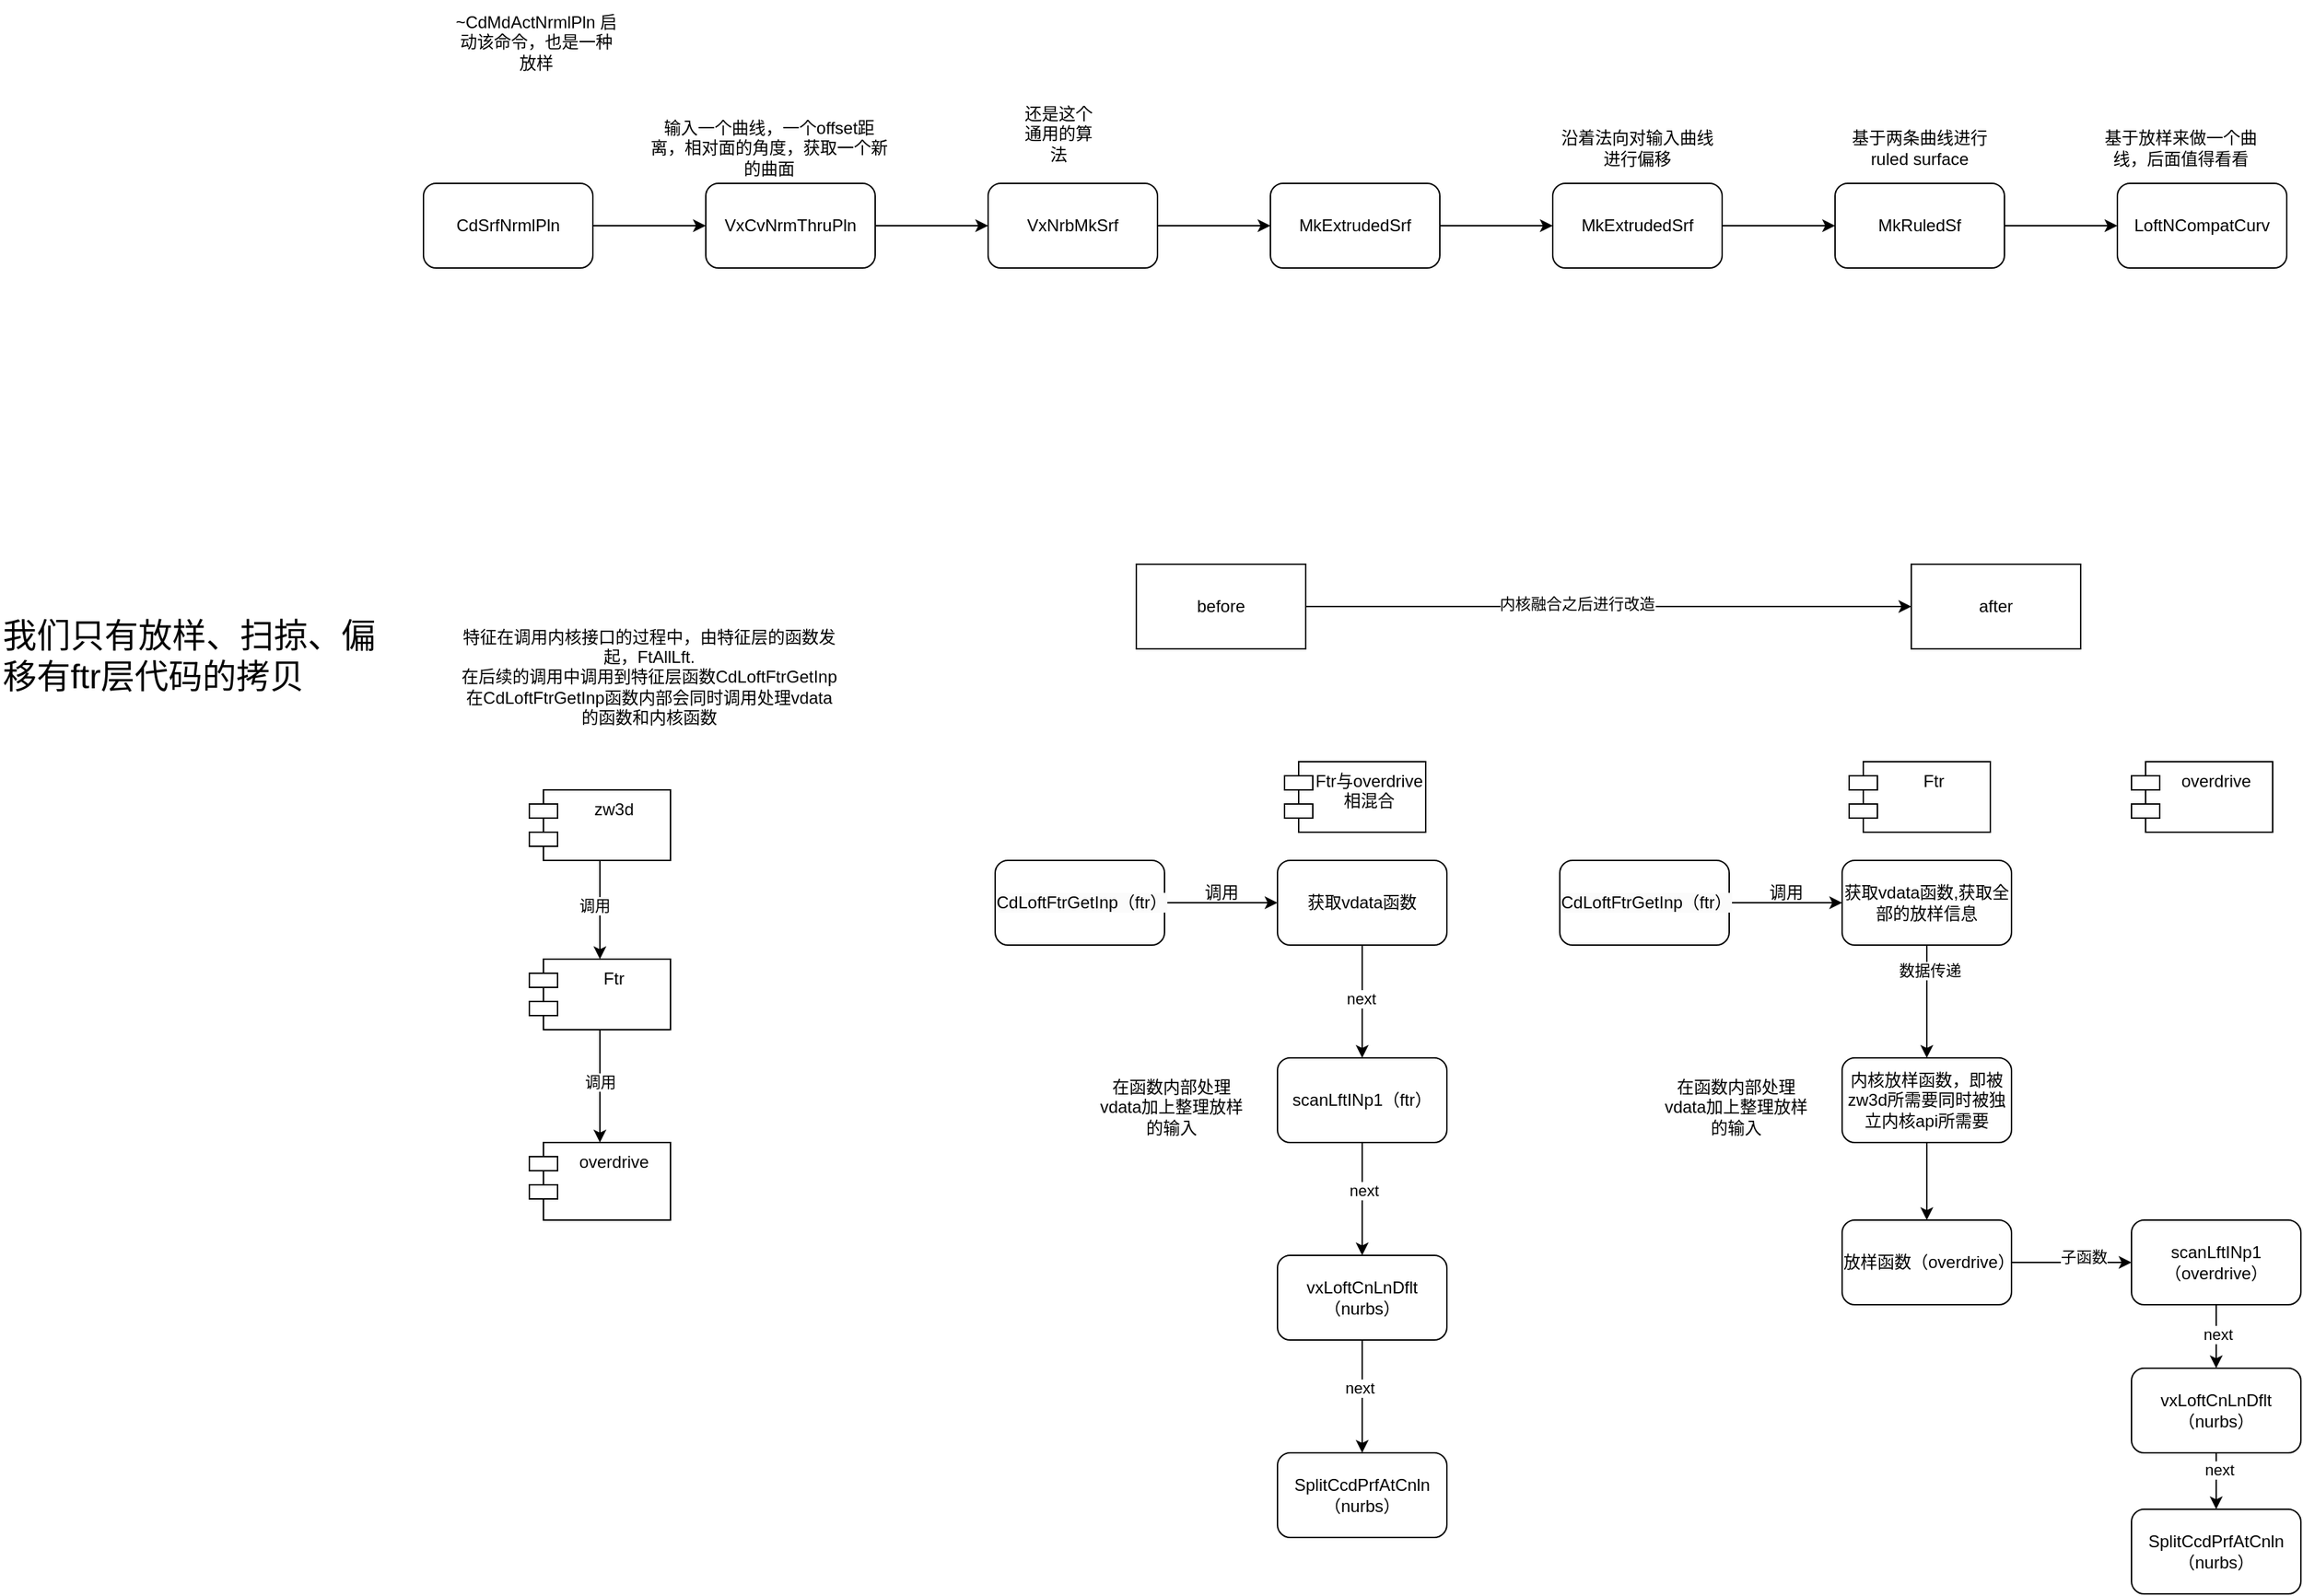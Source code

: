 <mxfile version="26.1.0">
  <diagram name="第 1 页" id="YE1NN4_8z4oJuWLOnsad">
    <mxGraphModel dx="1735" dy="1015" grid="1" gridSize="10" guides="1" tooltips="1" connect="1" arrows="1" fold="1" page="1" pageScale="1" pageWidth="827" pageHeight="1169" math="0" shadow="0">
      <root>
        <mxCell id="0" />
        <mxCell id="1" parent="0" />
        <mxCell id="gFtl9yLH4QGsgzcVb07t-3" value="" style="edgeStyle=orthogonalEdgeStyle;rounded=0;orthogonalLoop=1;jettySize=auto;html=1;" parent="1" source="gFtl9yLH4QGsgzcVb07t-1" target="gFtl9yLH4QGsgzcVb07t-2" edge="1">
          <mxGeometry relative="1" as="geometry" />
        </mxCell>
        <mxCell id="gFtl9yLH4QGsgzcVb07t-1" value="CdSrfNrmlPln" style="rounded=1;whiteSpace=wrap;html=1;" parent="1" vertex="1">
          <mxGeometry x="480" y="490" width="120" height="60" as="geometry" />
        </mxCell>
        <mxCell id="gFtl9yLH4QGsgzcVb07t-7" value="" style="edgeStyle=orthogonalEdgeStyle;rounded=0;orthogonalLoop=1;jettySize=auto;html=1;" parent="1" source="gFtl9yLH4QGsgzcVb07t-2" target="gFtl9yLH4QGsgzcVb07t-6" edge="1">
          <mxGeometry relative="1" as="geometry" />
        </mxCell>
        <mxCell id="gFtl9yLH4QGsgzcVb07t-2" value="VxCvNrmThruPln" style="rounded=1;whiteSpace=wrap;html=1;" parent="1" vertex="1">
          <mxGeometry x="680" y="490" width="120" height="60" as="geometry" />
        </mxCell>
        <mxCell id="gFtl9yLH4QGsgzcVb07t-4" value="输入一个曲线，一个offset距离，相对面的角度，获取一个新的曲面" style="text;html=1;align=center;verticalAlign=middle;whiteSpace=wrap;rounded=0;" parent="1" vertex="1">
          <mxGeometry x="640" y="450" width="170" height="30" as="geometry" />
        </mxCell>
        <mxCell id="gFtl9yLH4QGsgzcVb07t-11" value="" style="edgeStyle=orthogonalEdgeStyle;rounded=0;orthogonalLoop=1;jettySize=auto;html=1;" parent="1" source="gFtl9yLH4QGsgzcVb07t-6" target="gFtl9yLH4QGsgzcVb07t-10" edge="1">
          <mxGeometry relative="1" as="geometry" />
        </mxCell>
        <mxCell id="gFtl9yLH4QGsgzcVb07t-6" value="VxNrbMkSrf" style="whiteSpace=wrap;html=1;rounded=1;" parent="1" vertex="1">
          <mxGeometry x="880" y="490" width="120" height="60" as="geometry" />
        </mxCell>
        <mxCell id="gFtl9yLH4QGsgzcVb07t-9" value="还是这个通用的算法" style="text;strokeColor=none;align=center;fillColor=none;html=1;verticalAlign=middle;whiteSpace=wrap;rounded=0;" parent="1" vertex="1">
          <mxGeometry x="900" y="440" width="60" height="30" as="geometry" />
        </mxCell>
        <mxCell id="gFtl9yLH4QGsgzcVb07t-13" value="" style="edgeStyle=orthogonalEdgeStyle;rounded=0;orthogonalLoop=1;jettySize=auto;html=1;" parent="1" source="gFtl9yLH4QGsgzcVb07t-10" target="gFtl9yLH4QGsgzcVb07t-12" edge="1">
          <mxGeometry relative="1" as="geometry" />
        </mxCell>
        <mxCell id="gFtl9yLH4QGsgzcVb07t-10" value="MkExtrudedSrf" style="whiteSpace=wrap;html=1;rounded=1;" parent="1" vertex="1">
          <mxGeometry x="1080" y="490" width="120" height="60" as="geometry" />
        </mxCell>
        <mxCell id="gFtl9yLH4QGsgzcVb07t-17" value="" style="edgeStyle=orthogonalEdgeStyle;rounded=0;orthogonalLoop=1;jettySize=auto;html=1;" parent="1" source="gFtl9yLH4QGsgzcVb07t-12" target="gFtl9yLH4QGsgzcVb07t-16" edge="1">
          <mxGeometry relative="1" as="geometry" />
        </mxCell>
        <mxCell id="gFtl9yLH4QGsgzcVb07t-12" value="MkExtrudedSrf" style="whiteSpace=wrap;html=1;rounded=1;" parent="1" vertex="1">
          <mxGeometry x="1280" y="490" width="120" height="60" as="geometry" />
        </mxCell>
        <mxCell id="gFtl9yLH4QGsgzcVb07t-15" value="沿着法向对输入曲线进行偏移" style="text;strokeColor=none;align=center;fillColor=none;html=1;verticalAlign=middle;whiteSpace=wrap;rounded=0;" parent="1" vertex="1">
          <mxGeometry x="1280" y="450" width="120" height="30" as="geometry" />
        </mxCell>
        <mxCell id="gFtl9yLH4QGsgzcVb07t-20" value="" style="edgeStyle=orthogonalEdgeStyle;rounded=0;orthogonalLoop=1;jettySize=auto;html=1;" parent="1" source="gFtl9yLH4QGsgzcVb07t-16" target="gFtl9yLH4QGsgzcVb07t-19" edge="1">
          <mxGeometry relative="1" as="geometry" />
        </mxCell>
        <mxCell id="gFtl9yLH4QGsgzcVb07t-16" value="MkRuledSf" style="whiteSpace=wrap;html=1;rounded=1;" parent="1" vertex="1">
          <mxGeometry x="1480" y="490" width="120" height="60" as="geometry" />
        </mxCell>
        <mxCell id="gFtl9yLH4QGsgzcVb07t-18" value="基于两条曲线进行ruled surface" style="text;strokeColor=none;align=center;fillColor=none;html=1;verticalAlign=middle;whiteSpace=wrap;rounded=0;" parent="1" vertex="1">
          <mxGeometry x="1480" y="450" width="120" height="30" as="geometry" />
        </mxCell>
        <mxCell id="gFtl9yLH4QGsgzcVb07t-19" value="LoftNCompatCurv" style="whiteSpace=wrap;html=1;rounded=1;" parent="1" vertex="1">
          <mxGeometry x="1680" y="490" width="120" height="60" as="geometry" />
        </mxCell>
        <mxCell id="gFtl9yLH4QGsgzcVb07t-21" value="基于放样来做一个曲线，后面值得看看" style="text;html=1;align=center;verticalAlign=middle;whiteSpace=wrap;rounded=0;" parent="1" vertex="1">
          <mxGeometry x="1670" y="450" width="110" height="30" as="geometry" />
        </mxCell>
        <mxCell id="gFtl9yLH4QGsgzcVb07t-22" value="~CdMdActNrmlPln 启动该命令，也是一种放样" style="text;html=1;align=center;verticalAlign=middle;whiteSpace=wrap;rounded=0;" parent="1" vertex="1">
          <mxGeometry x="500" y="360" width="120" height="60" as="geometry" />
        </mxCell>
        <mxCell id="E7HCygTMUPkI3ZFFRuIT-4" value="" style="edgeStyle=orthogonalEdgeStyle;rounded=0;orthogonalLoop=1;jettySize=auto;html=1;" parent="1" source="E7HCygTMUPkI3ZFFRuIT-2" target="E7HCygTMUPkI3ZFFRuIT-3" edge="1">
          <mxGeometry relative="1" as="geometry" />
        </mxCell>
        <mxCell id="E7HCygTMUPkI3ZFFRuIT-5" value="调用" style="edgeLabel;html=1;align=center;verticalAlign=middle;resizable=0;points=[];" parent="E7HCygTMUPkI3ZFFRuIT-4" vertex="1" connectable="0">
          <mxGeometry x="-0.075" relative="1" as="geometry">
            <mxPoint as="offset" />
          </mxGeometry>
        </mxCell>
        <mxCell id="E7HCygTMUPkI3ZFFRuIT-2" value="Ftr" style="shape=module;align=left;spacingLeft=20;align=center;verticalAlign=top;whiteSpace=wrap;html=1;" parent="1" vertex="1">
          <mxGeometry x="555" y="1040" width="100" height="50" as="geometry" />
        </mxCell>
        <mxCell id="E7HCygTMUPkI3ZFFRuIT-3" value="overdrive" style="shape=module;align=left;spacingLeft=20;align=center;verticalAlign=top;whiteSpace=wrap;html=1;" parent="1" vertex="1">
          <mxGeometry x="555" y="1170" width="100" height="55" as="geometry" />
        </mxCell>
        <mxCell id="E7HCygTMUPkI3ZFFRuIT-7" value="" style="edgeStyle=orthogonalEdgeStyle;rounded=0;orthogonalLoop=1;jettySize=auto;html=1;" parent="1" source="E7HCygTMUPkI3ZFFRuIT-6" target="E7HCygTMUPkI3ZFFRuIT-2" edge="1">
          <mxGeometry relative="1" as="geometry" />
        </mxCell>
        <mxCell id="E7HCygTMUPkI3ZFFRuIT-8" value="调用" style="edgeLabel;html=1;align=center;verticalAlign=middle;resizable=0;points=[];" parent="E7HCygTMUPkI3ZFFRuIT-7" vertex="1" connectable="0">
          <mxGeometry x="-0.1" y="-4" relative="1" as="geometry">
            <mxPoint as="offset" />
          </mxGeometry>
        </mxCell>
        <mxCell id="E7HCygTMUPkI3ZFFRuIT-6" value="zw3d" style="shape=module;align=left;spacingLeft=20;align=center;verticalAlign=top;whiteSpace=wrap;html=1;" parent="1" vertex="1">
          <mxGeometry x="555" y="920" width="100" height="50" as="geometry" />
        </mxCell>
        <mxCell id="E7HCygTMUPkI3ZFFRuIT-9" value="特征在调用内核接口的过程中，由特征层的函数发起，FtAllLft.&lt;div&gt;在后续的调用中调用到特征层函数CdLoftFtrGetInp&lt;/div&gt;&lt;div&gt;在CdLoftFtrGetInp函数内部会同时调用处理vdata的函数和内核函数&lt;/div&gt;" style="text;html=1;align=center;verticalAlign=middle;whiteSpace=wrap;rounded=0;" parent="1" vertex="1">
          <mxGeometry x="505" y="780" width="270" height="120" as="geometry" />
        </mxCell>
        <mxCell id="E7HCygTMUPkI3ZFFRuIT-13" value="" style="edgeStyle=orthogonalEdgeStyle;rounded=0;orthogonalLoop=1;jettySize=auto;html=1;" parent="1" source="E7HCygTMUPkI3ZFFRuIT-11" target="E7HCygTMUPkI3ZFFRuIT-12" edge="1">
          <mxGeometry relative="1" as="geometry" />
        </mxCell>
        <mxCell id="E7HCygTMUPkI3ZFFRuIT-11" value="&lt;br&gt;&lt;span style=&quot;color: rgb(0, 0, 0); font-family: Helvetica; font-size: 12px; font-style: normal; font-variant-ligatures: normal; font-variant-caps: normal; font-weight: 400; letter-spacing: normal; orphans: 2; text-align: center; text-indent: 0px; text-transform: none; widows: 2; word-spacing: 0px; -webkit-text-stroke-width: 0px; white-space: normal; background-color: rgb(251, 251, 251); text-decoration-thickness: initial; text-decoration-style: initial; text-decoration-color: initial; float: none; display: inline !important;&quot;&gt;CdLoftFtrGetInp（ftr）&lt;/span&gt;&lt;div&gt;&lt;br/&gt;&lt;/div&gt;" style="rounded=1;whiteSpace=wrap;html=1;" parent="1" vertex="1">
          <mxGeometry x="885" y="970" width="120" height="60" as="geometry" />
        </mxCell>
        <mxCell id="E7HCygTMUPkI3ZFFRuIT-16" value="" style="edgeStyle=orthogonalEdgeStyle;rounded=0;orthogonalLoop=1;jettySize=auto;html=1;" parent="1" source="E7HCygTMUPkI3ZFFRuIT-12" target="E7HCygTMUPkI3ZFFRuIT-15" edge="1">
          <mxGeometry relative="1" as="geometry" />
        </mxCell>
        <mxCell id="iRFBhF3S64qLbYSa44FG-7" value="next" style="edgeLabel;html=1;align=center;verticalAlign=middle;resizable=0;points=[];" vertex="1" connectable="0" parent="E7HCygTMUPkI3ZFFRuIT-16">
          <mxGeometry x="-0.049" y="-1" relative="1" as="geometry">
            <mxPoint as="offset" />
          </mxGeometry>
        </mxCell>
        <mxCell id="E7HCygTMUPkI3ZFFRuIT-12" value="获取vdata函数" style="rounded=1;whiteSpace=wrap;html=1;" parent="1" vertex="1">
          <mxGeometry x="1085" y="970" width="120" height="60" as="geometry" />
        </mxCell>
        <mxCell id="E7HCygTMUPkI3ZFFRuIT-14" value="调用" style="text;html=1;align=center;verticalAlign=middle;resizable=0;points=[];autosize=1;strokeColor=none;fillColor=none;" parent="1" vertex="1">
          <mxGeometry x="1020" y="978" width="50" height="30" as="geometry" />
        </mxCell>
        <mxCell id="E7HCygTMUPkI3ZFFRuIT-19" value="" style="edgeStyle=orthogonalEdgeStyle;rounded=0;orthogonalLoop=1;jettySize=auto;html=1;" parent="1" source="E7HCygTMUPkI3ZFFRuIT-15" target="E7HCygTMUPkI3ZFFRuIT-18" edge="1">
          <mxGeometry relative="1" as="geometry" />
        </mxCell>
        <mxCell id="iRFBhF3S64qLbYSa44FG-8" value="next" style="edgeLabel;html=1;align=center;verticalAlign=middle;resizable=0;points=[];" vertex="1" connectable="0" parent="E7HCygTMUPkI3ZFFRuIT-19">
          <mxGeometry x="-0.168" y="1" relative="1" as="geometry">
            <mxPoint as="offset" />
          </mxGeometry>
        </mxCell>
        <mxCell id="E7HCygTMUPkI3ZFFRuIT-15" value="scanLftINp1（ftr）" style="whiteSpace=wrap;html=1;rounded=1;" parent="1" vertex="1">
          <mxGeometry x="1085" y="1110" width="120" height="60" as="geometry" />
        </mxCell>
        <mxCell id="E7HCygTMUPkI3ZFFRuIT-17" value="在函数内部处理vdata加上整理放样的输入" style="text;html=1;align=center;verticalAlign=middle;whiteSpace=wrap;rounded=0;" parent="1" vertex="1">
          <mxGeometry x="955" y="1130" width="110" height="30" as="geometry" />
        </mxCell>
        <mxCell id="E7HCygTMUPkI3ZFFRuIT-21" value="" style="edgeStyle=orthogonalEdgeStyle;rounded=0;orthogonalLoop=1;jettySize=auto;html=1;" parent="1" source="E7HCygTMUPkI3ZFFRuIT-18" target="E7HCygTMUPkI3ZFFRuIT-20" edge="1">
          <mxGeometry relative="1" as="geometry" />
        </mxCell>
        <mxCell id="iRFBhF3S64qLbYSa44FG-9" value="next" style="edgeLabel;html=1;align=center;verticalAlign=middle;resizable=0;points=[];" vertex="1" connectable="0" parent="E7HCygTMUPkI3ZFFRuIT-21">
          <mxGeometry x="-0.144" y="-2" relative="1" as="geometry">
            <mxPoint as="offset" />
          </mxGeometry>
        </mxCell>
        <mxCell id="E7HCygTMUPkI3ZFFRuIT-18" value="vxLoftCnLnDflt（nurbs）" style="whiteSpace=wrap;html=1;rounded=1;" parent="1" vertex="1">
          <mxGeometry x="1085" y="1250" width="120" height="60" as="geometry" />
        </mxCell>
        <mxCell id="E7HCygTMUPkI3ZFFRuIT-20" value="SplitCcdPrfAtCnln（nurbs）" style="whiteSpace=wrap;html=1;rounded=1;" parent="1" vertex="1">
          <mxGeometry x="1085" y="1390" width="120" height="60" as="geometry" />
        </mxCell>
        <mxCell id="E7HCygTMUPkI3ZFFRuIT-24" value="" style="edgeStyle=orthogonalEdgeStyle;rounded=0;orthogonalLoop=1;jettySize=auto;html=1;" parent="1" source="E7HCygTMUPkI3ZFFRuIT-22" target="E7HCygTMUPkI3ZFFRuIT-23" edge="1">
          <mxGeometry relative="1" as="geometry" />
        </mxCell>
        <mxCell id="E7HCygTMUPkI3ZFFRuIT-52" value="内核融合之后进行改造" style="edgeLabel;html=1;align=center;verticalAlign=middle;resizable=0;points=[];" parent="E7HCygTMUPkI3ZFFRuIT-24" vertex="1" connectable="0">
          <mxGeometry x="-0.106" y="2" relative="1" as="geometry">
            <mxPoint as="offset" />
          </mxGeometry>
        </mxCell>
        <mxCell id="E7HCygTMUPkI3ZFFRuIT-22" value="before" style="rounded=0;whiteSpace=wrap;html=1;" parent="1" vertex="1">
          <mxGeometry x="985" y="760" width="120" height="60" as="geometry" />
        </mxCell>
        <mxCell id="E7HCygTMUPkI3ZFFRuIT-23" value="after" style="whiteSpace=wrap;html=1;rounded=0;" parent="1" vertex="1">
          <mxGeometry x="1534" y="760" width="120" height="60" as="geometry" />
        </mxCell>
        <mxCell id="E7HCygTMUPkI3ZFFRuIT-25" value="" style="edgeStyle=orthogonalEdgeStyle;rounded=0;orthogonalLoop=1;jettySize=auto;html=1;" parent="1" source="E7HCygTMUPkI3ZFFRuIT-26" target="E7HCygTMUPkI3ZFFRuIT-28" edge="1">
          <mxGeometry relative="1" as="geometry" />
        </mxCell>
        <mxCell id="E7HCygTMUPkI3ZFFRuIT-26" value="&lt;br&gt;&lt;span style=&quot;color: rgb(0, 0, 0); font-family: Helvetica; font-size: 12px; font-style: normal; font-variant-ligatures: normal; font-variant-caps: normal; font-weight: 400; letter-spacing: normal; orphans: 2; text-align: center; text-indent: 0px; text-transform: none; widows: 2; word-spacing: 0px; -webkit-text-stroke-width: 0px; white-space: normal; background-color: rgb(251, 251, 251); text-decoration-thickness: initial; text-decoration-style: initial; text-decoration-color: initial; float: none; display: inline !important;&quot;&gt;CdLoftFtrGetInp（ftr）&lt;/span&gt;&lt;div&gt;&lt;br/&gt;&lt;/div&gt;" style="rounded=1;whiteSpace=wrap;html=1;" parent="1" vertex="1">
          <mxGeometry x="1285" y="970" width="120" height="60" as="geometry" />
        </mxCell>
        <mxCell id="E7HCygTMUPkI3ZFFRuIT-27" value="" style="edgeStyle=orthogonalEdgeStyle;rounded=0;orthogonalLoop=1;jettySize=auto;html=1;" parent="1" source="E7HCygTMUPkI3ZFFRuIT-28" target="E7HCygTMUPkI3ZFFRuIT-31" edge="1">
          <mxGeometry relative="1" as="geometry" />
        </mxCell>
        <mxCell id="E7HCygTMUPkI3ZFFRuIT-44" value="数据传递" style="edgeLabel;html=1;align=center;verticalAlign=middle;resizable=0;points=[];" parent="E7HCygTMUPkI3ZFFRuIT-27" vertex="1" connectable="0">
          <mxGeometry x="-0.562" y="2" relative="1" as="geometry">
            <mxPoint as="offset" />
          </mxGeometry>
        </mxCell>
        <mxCell id="E7HCygTMUPkI3ZFFRuIT-28" value="获取vdata函数,获取全部的放样信息" style="rounded=1;whiteSpace=wrap;html=1;" parent="1" vertex="1">
          <mxGeometry x="1485" y="970" width="120" height="60" as="geometry" />
        </mxCell>
        <mxCell id="E7HCygTMUPkI3ZFFRuIT-29" value="调用" style="text;html=1;align=center;verticalAlign=middle;resizable=0;points=[];autosize=1;strokeColor=none;fillColor=none;" parent="1" vertex="1">
          <mxGeometry x="1420" y="978" width="50" height="30" as="geometry" />
        </mxCell>
        <mxCell id="iRFBhF3S64qLbYSa44FG-2" value="" style="edgeStyle=orthogonalEdgeStyle;rounded=0;orthogonalLoop=1;jettySize=auto;html=1;" edge="1" parent="1" source="E7HCygTMUPkI3ZFFRuIT-31" target="iRFBhF3S64qLbYSa44FG-1">
          <mxGeometry relative="1" as="geometry" />
        </mxCell>
        <mxCell id="E7HCygTMUPkI3ZFFRuIT-31" value="内核放样函数，即被zw3d所需要同时被独立内核api所需要" style="whiteSpace=wrap;html=1;rounded=1;" parent="1" vertex="1">
          <mxGeometry x="1485" y="1110" width="120" height="60" as="geometry" />
        </mxCell>
        <mxCell id="E7HCygTMUPkI3ZFFRuIT-32" value="在函数内部处理vdata加上整理放样的输入" style="text;html=1;align=center;verticalAlign=middle;whiteSpace=wrap;rounded=0;" parent="1" vertex="1">
          <mxGeometry x="1355" y="1130" width="110" height="30" as="geometry" />
        </mxCell>
        <mxCell id="E7HCygTMUPkI3ZFFRuIT-39" value="" style="edgeStyle=orthogonalEdgeStyle;rounded=0;orthogonalLoop=1;jettySize=auto;html=1;" parent="1" source="E7HCygTMUPkI3ZFFRuIT-40" target="E7HCygTMUPkI3ZFFRuIT-42" edge="1">
          <mxGeometry relative="1" as="geometry" />
        </mxCell>
        <mxCell id="iRFBhF3S64qLbYSa44FG-5" value="next" style="edgeLabel;html=1;align=center;verticalAlign=middle;resizable=0;points=[];" vertex="1" connectable="0" parent="E7HCygTMUPkI3ZFFRuIT-39">
          <mxGeometry x="-0.06" y="1" relative="1" as="geometry">
            <mxPoint as="offset" />
          </mxGeometry>
        </mxCell>
        <mxCell id="E7HCygTMUPkI3ZFFRuIT-40" value="scanLftINp1（overdrive）" style="whiteSpace=wrap;html=1;rounded=1;" parent="1" vertex="1">
          <mxGeometry x="1690" y="1225" width="120" height="60" as="geometry" />
        </mxCell>
        <mxCell id="E7HCygTMUPkI3ZFFRuIT-41" value="" style="edgeStyle=orthogonalEdgeStyle;rounded=0;orthogonalLoop=1;jettySize=auto;html=1;" parent="1" source="E7HCygTMUPkI3ZFFRuIT-42" target="E7HCygTMUPkI3ZFFRuIT-43" edge="1">
          <mxGeometry relative="1" as="geometry" />
        </mxCell>
        <mxCell id="iRFBhF3S64qLbYSa44FG-6" value="next" style="edgeLabel;html=1;align=center;verticalAlign=middle;resizable=0;points=[];" vertex="1" connectable="0" parent="E7HCygTMUPkI3ZFFRuIT-41">
          <mxGeometry x="-0.431" y="2" relative="1" as="geometry">
            <mxPoint as="offset" />
          </mxGeometry>
        </mxCell>
        <mxCell id="E7HCygTMUPkI3ZFFRuIT-42" value="vxLoftCnLnDflt（nurbs）" style="whiteSpace=wrap;html=1;rounded=1;" parent="1" vertex="1">
          <mxGeometry x="1690" y="1330" width="120" height="60" as="geometry" />
        </mxCell>
        <mxCell id="E7HCygTMUPkI3ZFFRuIT-43" value="SplitCcdPrfAtCnln（nurbs）" style="whiteSpace=wrap;html=1;rounded=1;" parent="1" vertex="1">
          <mxGeometry x="1690" y="1430" width="120" height="60" as="geometry" />
        </mxCell>
        <mxCell id="E7HCygTMUPkI3ZFFRuIT-46" value="overdrive" style="shape=module;align=left;spacingLeft=20;align=center;verticalAlign=top;whiteSpace=wrap;html=1;" parent="1" vertex="1">
          <mxGeometry x="1690" y="900" width="100" height="50" as="geometry" />
        </mxCell>
        <mxCell id="E7HCygTMUPkI3ZFFRuIT-47" value="Ftr" style="shape=module;align=left;spacingLeft=20;align=center;verticalAlign=top;whiteSpace=wrap;html=1;" parent="1" vertex="1">
          <mxGeometry x="1490" y="900" width="100" height="50" as="geometry" />
        </mxCell>
        <mxCell id="E7HCygTMUPkI3ZFFRuIT-48" value="Ftr与overdrive相混合" style="shape=module;align=left;spacingLeft=20;align=center;verticalAlign=top;whiteSpace=wrap;html=1;" parent="1" vertex="1">
          <mxGeometry x="1090" y="900" width="100" height="50" as="geometry" />
        </mxCell>
        <mxCell id="iRFBhF3S64qLbYSa44FG-3" value="" style="edgeStyle=orthogonalEdgeStyle;rounded=0;orthogonalLoop=1;jettySize=auto;html=1;" edge="1" parent="1" source="iRFBhF3S64qLbYSa44FG-1" target="E7HCygTMUPkI3ZFFRuIT-40">
          <mxGeometry relative="1" as="geometry" />
        </mxCell>
        <mxCell id="iRFBhF3S64qLbYSa44FG-4" value="子函数" style="edgeLabel;html=1;align=center;verticalAlign=middle;resizable=0;points=[];" vertex="1" connectable="0" parent="iRFBhF3S64qLbYSa44FG-3">
          <mxGeometry x="0.183" y="4" relative="1" as="geometry">
            <mxPoint as="offset" />
          </mxGeometry>
        </mxCell>
        <mxCell id="iRFBhF3S64qLbYSa44FG-1" value="放样函数（overdrive）" style="whiteSpace=wrap;html=1;rounded=1;" vertex="1" parent="1">
          <mxGeometry x="1485" y="1225" width="120" height="60" as="geometry" />
        </mxCell>
        <mxCell id="iRFBhF3S64qLbYSa44FG-11" value="&lt;font style=&quot;font-size: 24px;&quot;&gt;我们只有放样、扫掠、偏移有ftr层代码的拷贝&lt;/font&gt;" style="text;whiteSpace=wrap;html=1;" vertex="1" parent="1">
          <mxGeometry x="180" y="790" width="270" height="170" as="geometry" />
        </mxCell>
      </root>
    </mxGraphModel>
  </diagram>
</mxfile>
